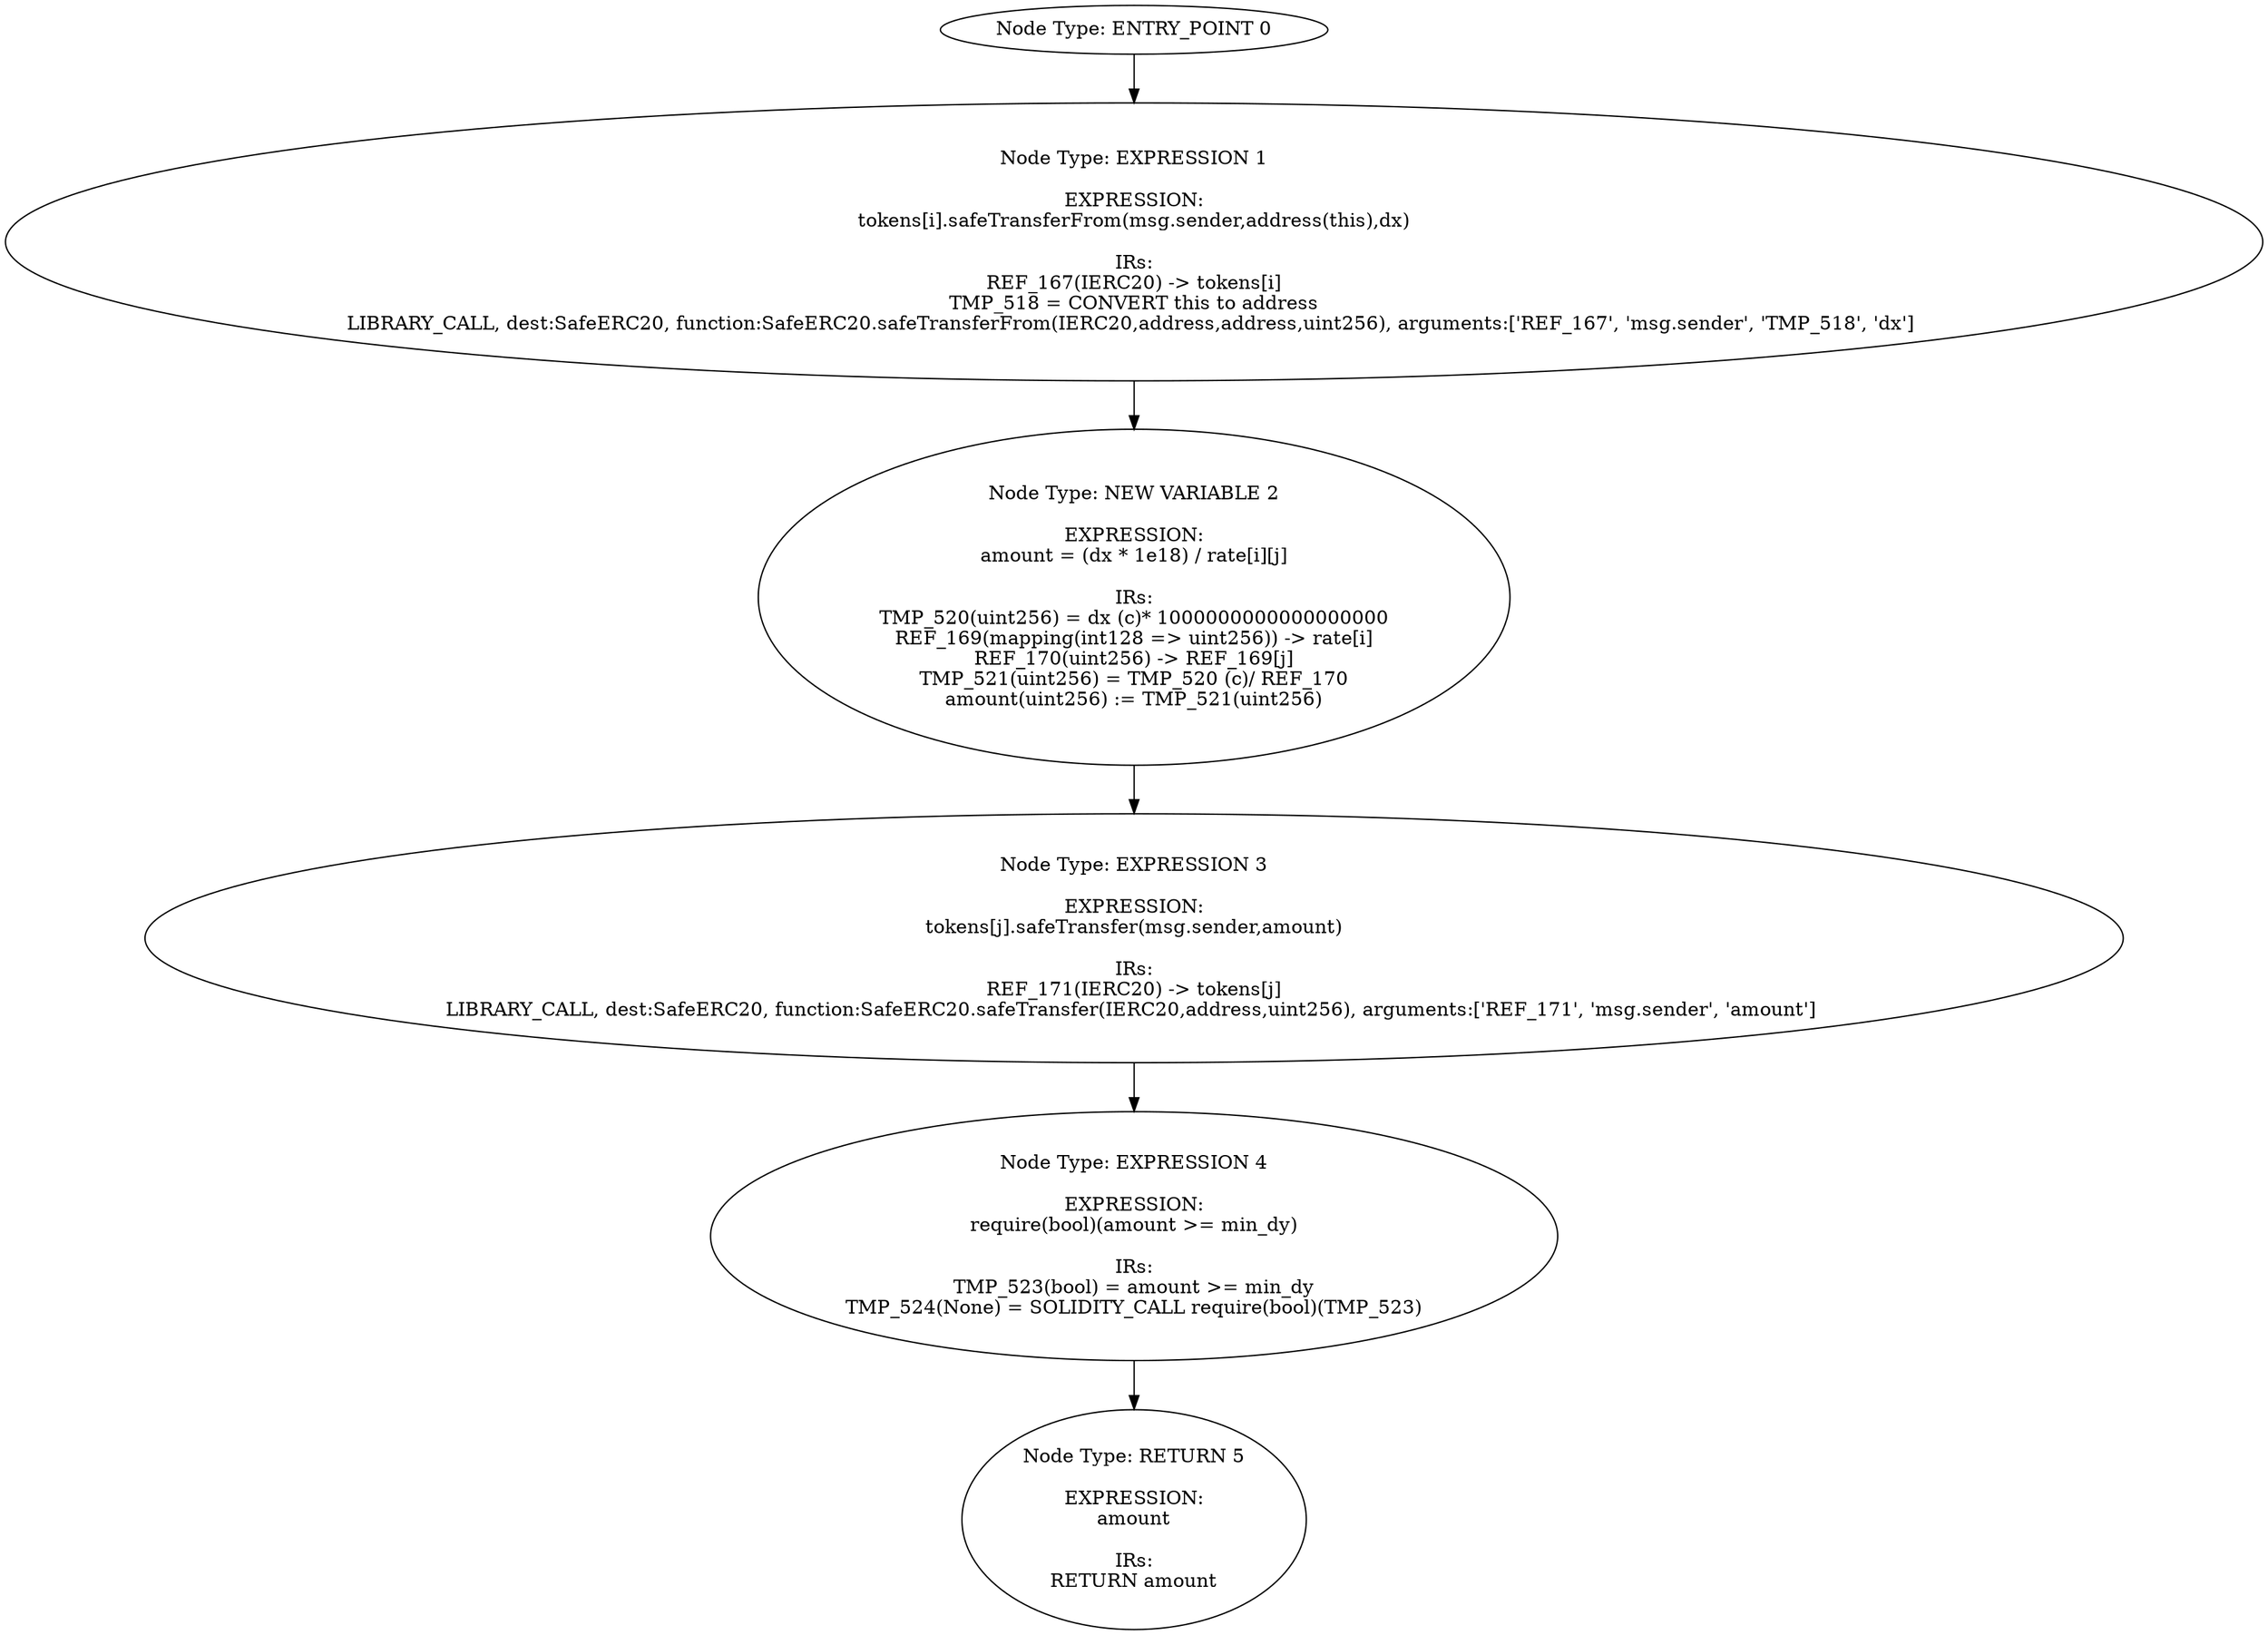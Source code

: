 digraph{
0[label="Node Type: ENTRY_POINT 0
"];
0->1;
1[label="Node Type: EXPRESSION 1

EXPRESSION:
tokens[i].safeTransferFrom(msg.sender,address(this),dx)

IRs:
REF_167(IERC20) -> tokens[i]
TMP_518 = CONVERT this to address
LIBRARY_CALL, dest:SafeERC20, function:SafeERC20.safeTransferFrom(IERC20,address,address,uint256), arguments:['REF_167', 'msg.sender', 'TMP_518', 'dx'] "];
1->2;
2[label="Node Type: NEW VARIABLE 2

EXPRESSION:
amount = (dx * 1e18) / rate[i][j]

IRs:
TMP_520(uint256) = dx (c)* 1000000000000000000
REF_169(mapping(int128 => uint256)) -> rate[i]
REF_170(uint256) -> REF_169[j]
TMP_521(uint256) = TMP_520 (c)/ REF_170
amount(uint256) := TMP_521(uint256)"];
2->3;
3[label="Node Type: EXPRESSION 3

EXPRESSION:
tokens[j].safeTransfer(msg.sender,amount)

IRs:
REF_171(IERC20) -> tokens[j]
LIBRARY_CALL, dest:SafeERC20, function:SafeERC20.safeTransfer(IERC20,address,uint256), arguments:['REF_171', 'msg.sender', 'amount'] "];
3->4;
4[label="Node Type: EXPRESSION 4

EXPRESSION:
require(bool)(amount >= min_dy)

IRs:
TMP_523(bool) = amount >= min_dy
TMP_524(None) = SOLIDITY_CALL require(bool)(TMP_523)"];
4->5;
5[label="Node Type: RETURN 5

EXPRESSION:
amount

IRs:
RETURN amount"];
}
